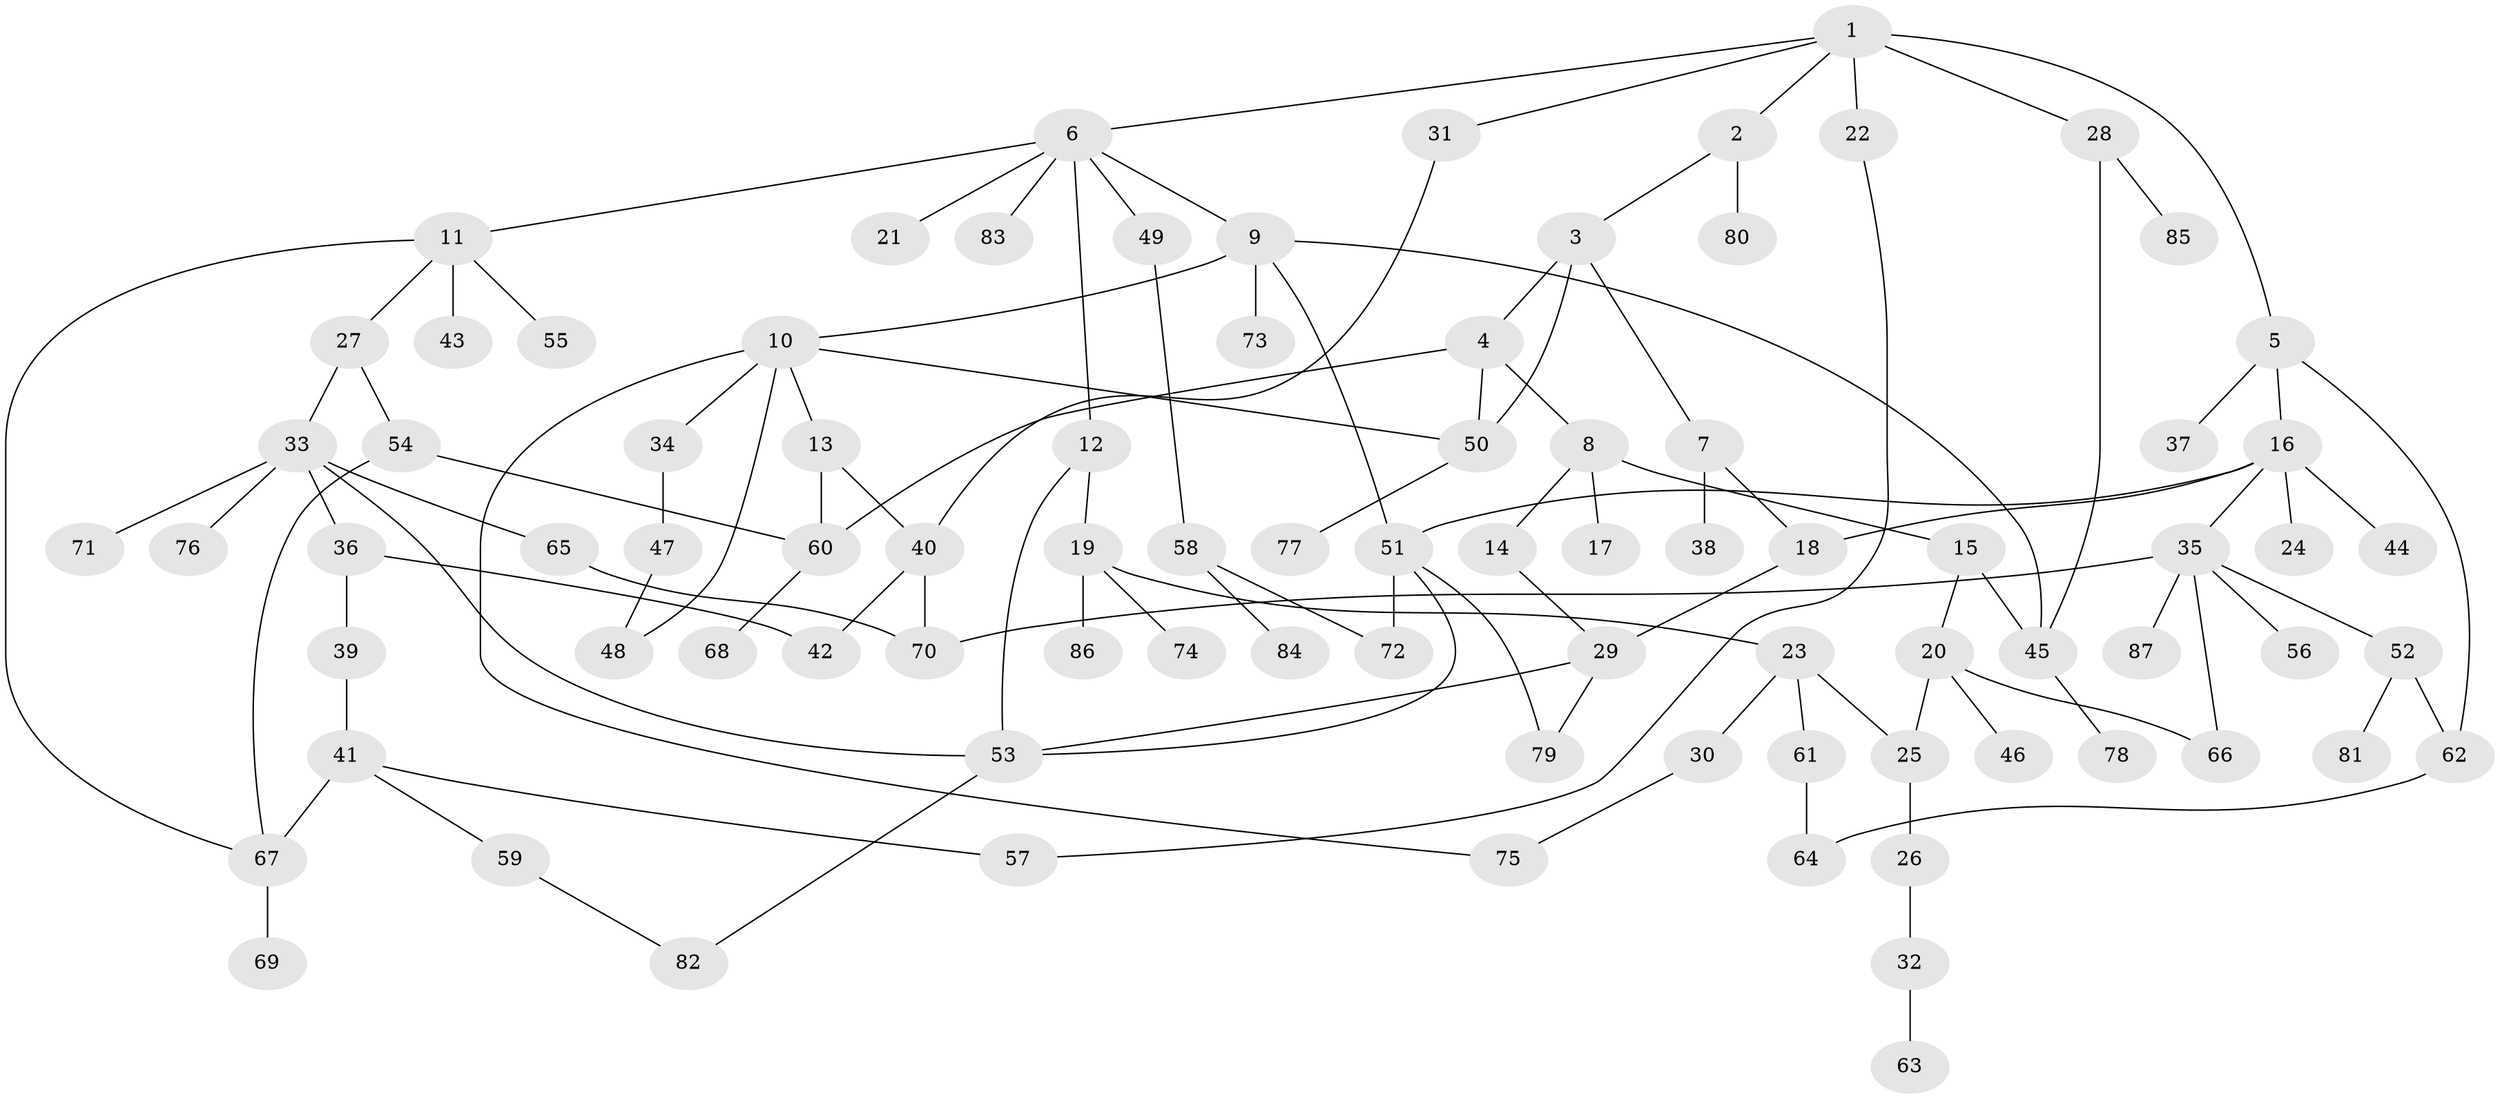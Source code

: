 // Generated by graph-tools (version 1.1) at 2025/10/02/27/25 16:10:55]
// undirected, 87 vertices, 114 edges
graph export_dot {
graph [start="1"]
  node [color=gray90,style=filled];
  1;
  2;
  3;
  4;
  5;
  6;
  7;
  8;
  9;
  10;
  11;
  12;
  13;
  14;
  15;
  16;
  17;
  18;
  19;
  20;
  21;
  22;
  23;
  24;
  25;
  26;
  27;
  28;
  29;
  30;
  31;
  32;
  33;
  34;
  35;
  36;
  37;
  38;
  39;
  40;
  41;
  42;
  43;
  44;
  45;
  46;
  47;
  48;
  49;
  50;
  51;
  52;
  53;
  54;
  55;
  56;
  57;
  58;
  59;
  60;
  61;
  62;
  63;
  64;
  65;
  66;
  67;
  68;
  69;
  70;
  71;
  72;
  73;
  74;
  75;
  76;
  77;
  78;
  79;
  80;
  81;
  82;
  83;
  84;
  85;
  86;
  87;
  1 -- 2;
  1 -- 5;
  1 -- 6;
  1 -- 22;
  1 -- 28;
  1 -- 31;
  2 -- 3;
  2 -- 80;
  3 -- 4;
  3 -- 7;
  3 -- 50;
  4 -- 8;
  4 -- 50;
  4 -- 60;
  5 -- 16;
  5 -- 37;
  5 -- 62;
  6 -- 9;
  6 -- 11;
  6 -- 12;
  6 -- 21;
  6 -- 49;
  6 -- 83;
  7 -- 38;
  7 -- 18;
  8 -- 14;
  8 -- 15;
  8 -- 17;
  9 -- 10;
  9 -- 45;
  9 -- 51;
  9 -- 73;
  10 -- 13;
  10 -- 34;
  10 -- 48;
  10 -- 75;
  10 -- 50;
  11 -- 27;
  11 -- 43;
  11 -- 55;
  11 -- 67;
  12 -- 19;
  12 -- 53;
  13 -- 40;
  13 -- 60;
  14 -- 29;
  15 -- 20;
  15 -- 45;
  16 -- 18;
  16 -- 24;
  16 -- 35;
  16 -- 44;
  16 -- 51;
  18 -- 29;
  19 -- 23;
  19 -- 74;
  19 -- 86;
  20 -- 46;
  20 -- 25;
  20 -- 66;
  22 -- 57;
  23 -- 25;
  23 -- 30;
  23 -- 61;
  25 -- 26;
  26 -- 32;
  27 -- 33;
  27 -- 54;
  28 -- 85;
  28 -- 45;
  29 -- 79;
  29 -- 53;
  30 -- 75;
  31 -- 40;
  32 -- 63;
  33 -- 36;
  33 -- 65;
  33 -- 71;
  33 -- 76;
  33 -- 53;
  34 -- 47;
  35 -- 52;
  35 -- 56;
  35 -- 66;
  35 -- 70;
  35 -- 87;
  36 -- 39;
  36 -- 42;
  39 -- 41;
  40 -- 42;
  40 -- 70;
  41 -- 57;
  41 -- 59;
  41 -- 67;
  45 -- 78;
  47 -- 48;
  49 -- 58;
  50 -- 77;
  51 -- 79;
  51 -- 53;
  51 -- 72;
  52 -- 81;
  52 -- 62;
  53 -- 82;
  54 -- 60;
  54 -- 67;
  58 -- 72;
  58 -- 84;
  59 -- 82;
  60 -- 68;
  61 -- 64;
  62 -- 64;
  65 -- 70;
  67 -- 69;
}
